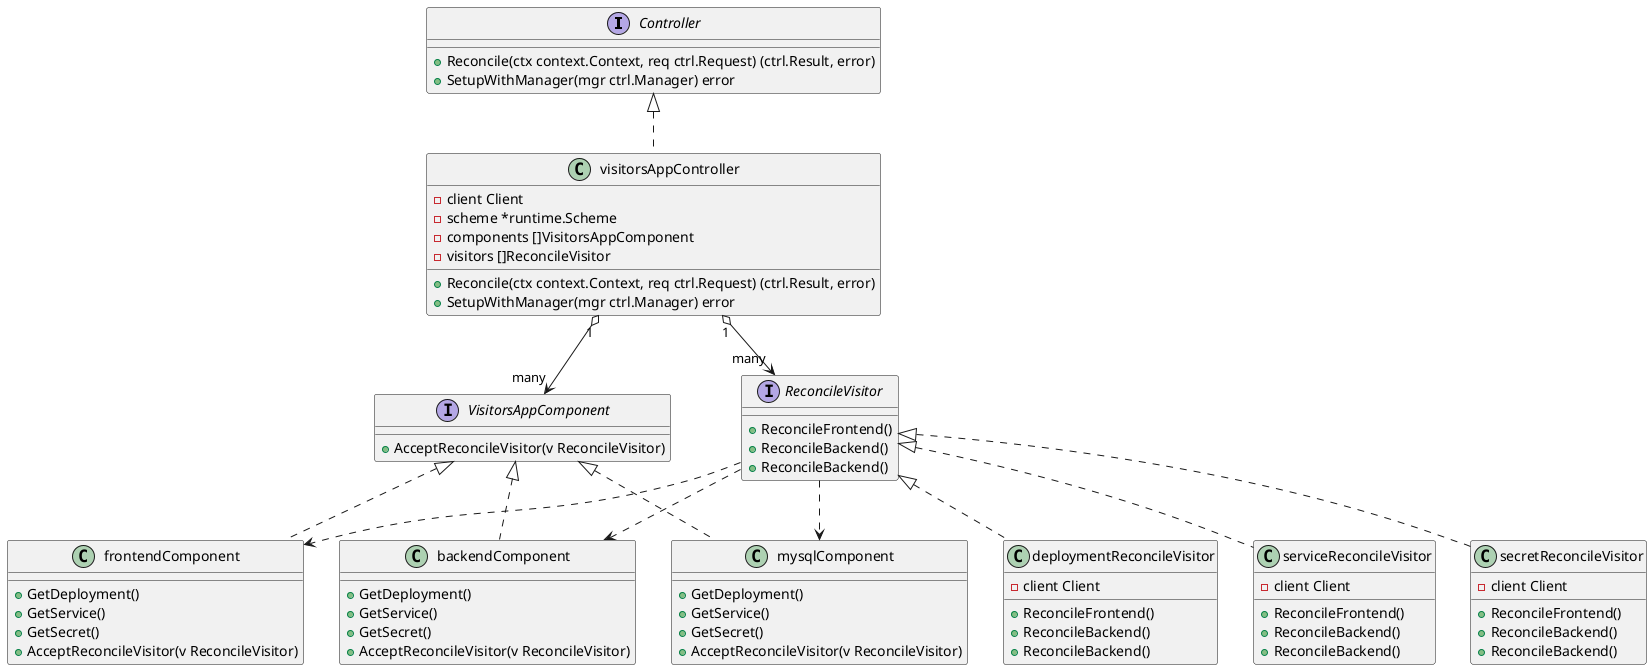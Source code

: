 @startuml
'https://plantuml.com/class-diagram

interface Controller {
    +Reconcile(ctx context.Context, req ctrl.Request) (ctrl.Result, error)
    +SetupWithManager(mgr ctrl.Manager) error
}

class visitorsAppController {
    -client Client
	-scheme *runtime.Scheme
	-components []VisitorsAppComponent
	-visitors []ReconcileVisitor
    +Reconcile(ctx context.Context, req ctrl.Request) (ctrl.Result, error)
    +SetupWithManager(mgr ctrl.Manager) error
}

class visitorsAppController implements Controller

interface VisitorsAppComponent {
    +AcceptReconcileVisitor(v ReconcileVisitor)
}

class frontendComponent {
    +GetDeployment()
    +GetService()
    +GetSecret()
    +AcceptReconcileVisitor(v ReconcileVisitor)
}
class frontendComponent implements VisitorsAppComponent

class backendComponent {
    +GetDeployment()
    +GetService()
    +GetSecret()
    +AcceptReconcileVisitor(v ReconcileVisitor)
}
class backendComponent implements VisitorsAppComponent

class mysqlComponent {
    +GetDeployment()
    +GetService()
    +GetSecret()
    +AcceptReconcileVisitor(v ReconcileVisitor)
}
class mysqlComponent implements VisitorsAppComponent

visitorsAppController "1" o-->  "many" VisitorsAppComponent
visitorsAppController "1" o-->  "many" ReconcileVisitor

interface ReconcileVisitor {
    +ReconcileFrontend()
    +ReconcileBackend()
    +ReconcileBackend()
}

class deploymentReconcileVisitor {
    -client Client
    +ReconcileFrontend()
    +ReconcileBackend()
    +ReconcileBackend()
}

class serviceReconcileVisitor {
    -client Client
    +ReconcileFrontend()
    +ReconcileBackend()
    +ReconcileBackend()
}

class secretReconcileVisitor {
    -client Client
    +ReconcileFrontend()
    +ReconcileBackend()
    +ReconcileBackend()
}

class deploymentReconcileVisitor implements ReconcileVisitor
class serviceReconcileVisitor implements ReconcileVisitor
class secretReconcileVisitor implements ReconcileVisitor

ReconcileVisitor ..> frontendComponent
ReconcileVisitor ..> backendComponent
ReconcileVisitor ..> mysqlComponent

@enduml
